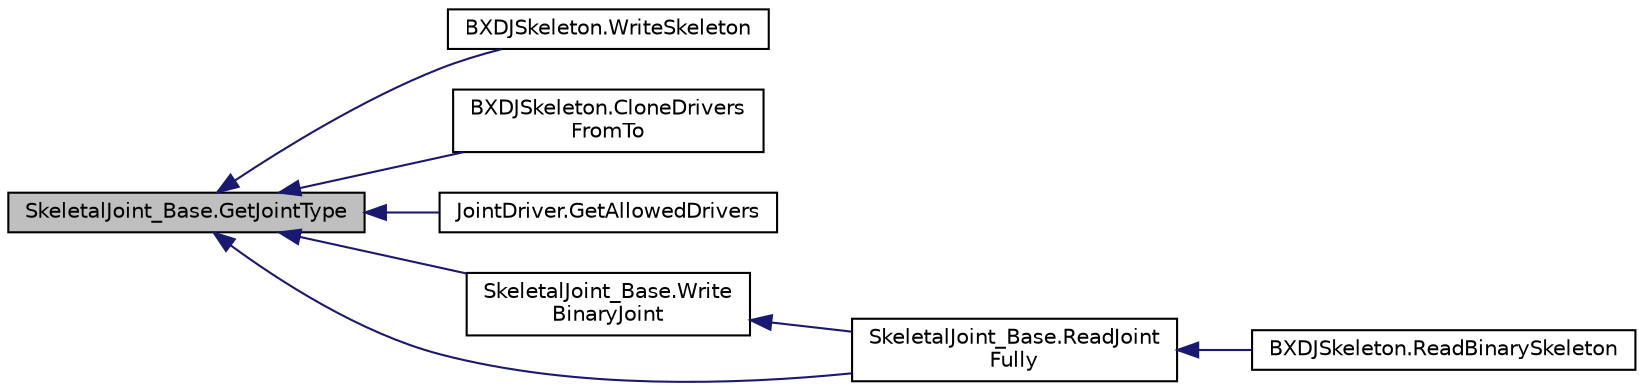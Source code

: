 digraph "SkeletalJoint_Base.GetJointType"
{
  edge [fontname="Helvetica",fontsize="10",labelfontname="Helvetica",labelfontsize="10"];
  node [fontname="Helvetica",fontsize="10",shape=record];
  rankdir="LR";
  Node3 [label="SkeletalJoint_Base.GetJointType",height=0.2,width=0.4,color="black", fillcolor="grey75", style="filled", fontcolor="black"];
  Node3 -> Node4 [dir="back",color="midnightblue",fontsize="10",style="solid"];
  Node4 [label="BXDJSkeleton.WriteSkeleton",height=0.2,width=0.4,color="black", fillcolor="white", style="filled",URL="$class_b_x_d_j_skeleton.html#a51284ed9f19393c90ac2fb0f854880f4",tooltip="Writes out the skeleton file for the skeleton with the base provided to the path provided. "];
  Node3 -> Node5 [dir="back",color="midnightblue",fontsize="10",style="solid"];
  Node5 [label="BXDJSkeleton.CloneDrivers\lFromTo",height=0.2,width=0.4,color="black", fillcolor="white", style="filled",URL="$class_b_x_d_j_skeleton.html#a4db96cff0567e816d0f1c29426e0e70b",tooltip="Clones joint settings for matching skeletal joints from one skeleton to the other. This does not overwrite existing joint drivers. "];
  Node3 -> Node6 [dir="back",color="midnightblue",fontsize="10",style="solid"];
  Node6 [label="JointDriver.GetAllowedDrivers",height=0.2,width=0.4,color="black", fillcolor="white", style="filled",URL="$class_joint_driver.html#adea8023e289a40e4d232cbac87e6a6e3",tooltip="Gets the possible types of joint drivers for the given skeletal joint. "];
  Node3 -> Node7 [dir="back",color="midnightblue",fontsize="10",style="solid"];
  Node7 [label="SkeletalJoint_Base.Write\lBinaryJoint",height=0.2,width=0.4,color="black", fillcolor="white", style="filled",URL="$class_skeletal_joint___base.html#a42df720cdd871ccad5930ae7977f7200",tooltip="Writes the backing information and ID for this joint to the output stream. "];
  Node7 -> Node8 [dir="back",color="midnightblue",fontsize="10",style="solid"];
  Node8 [label="SkeletalJoint_Base.ReadJoint\lFully",height=0.2,width=0.4,color="black", fillcolor="white", style="filled",URL="$class_skeletal_joint___base.html#ae9f8e31a56644eb92cb901a4587a3d24",tooltip="Identifies the type of a joint, creates an instance, and reads that joint from the given input stream..."];
  Node8 -> Node9 [dir="back",color="midnightblue",fontsize="10",style="solid"];
  Node9 [label="BXDJSkeleton.ReadBinarySkeleton",height=0.2,width=0.4,color="black", fillcolor="white", style="filled",URL="$class_b_x_d_j_skeleton.html#aeacead12f7e921a9c77a588773901798",tooltip="Reads the skeleton contained in the BXDJ file specified and returns the root node for that skeleton..."];
  Node3 -> Node8 [dir="back",color="midnightblue",fontsize="10",style="solid"];
}
